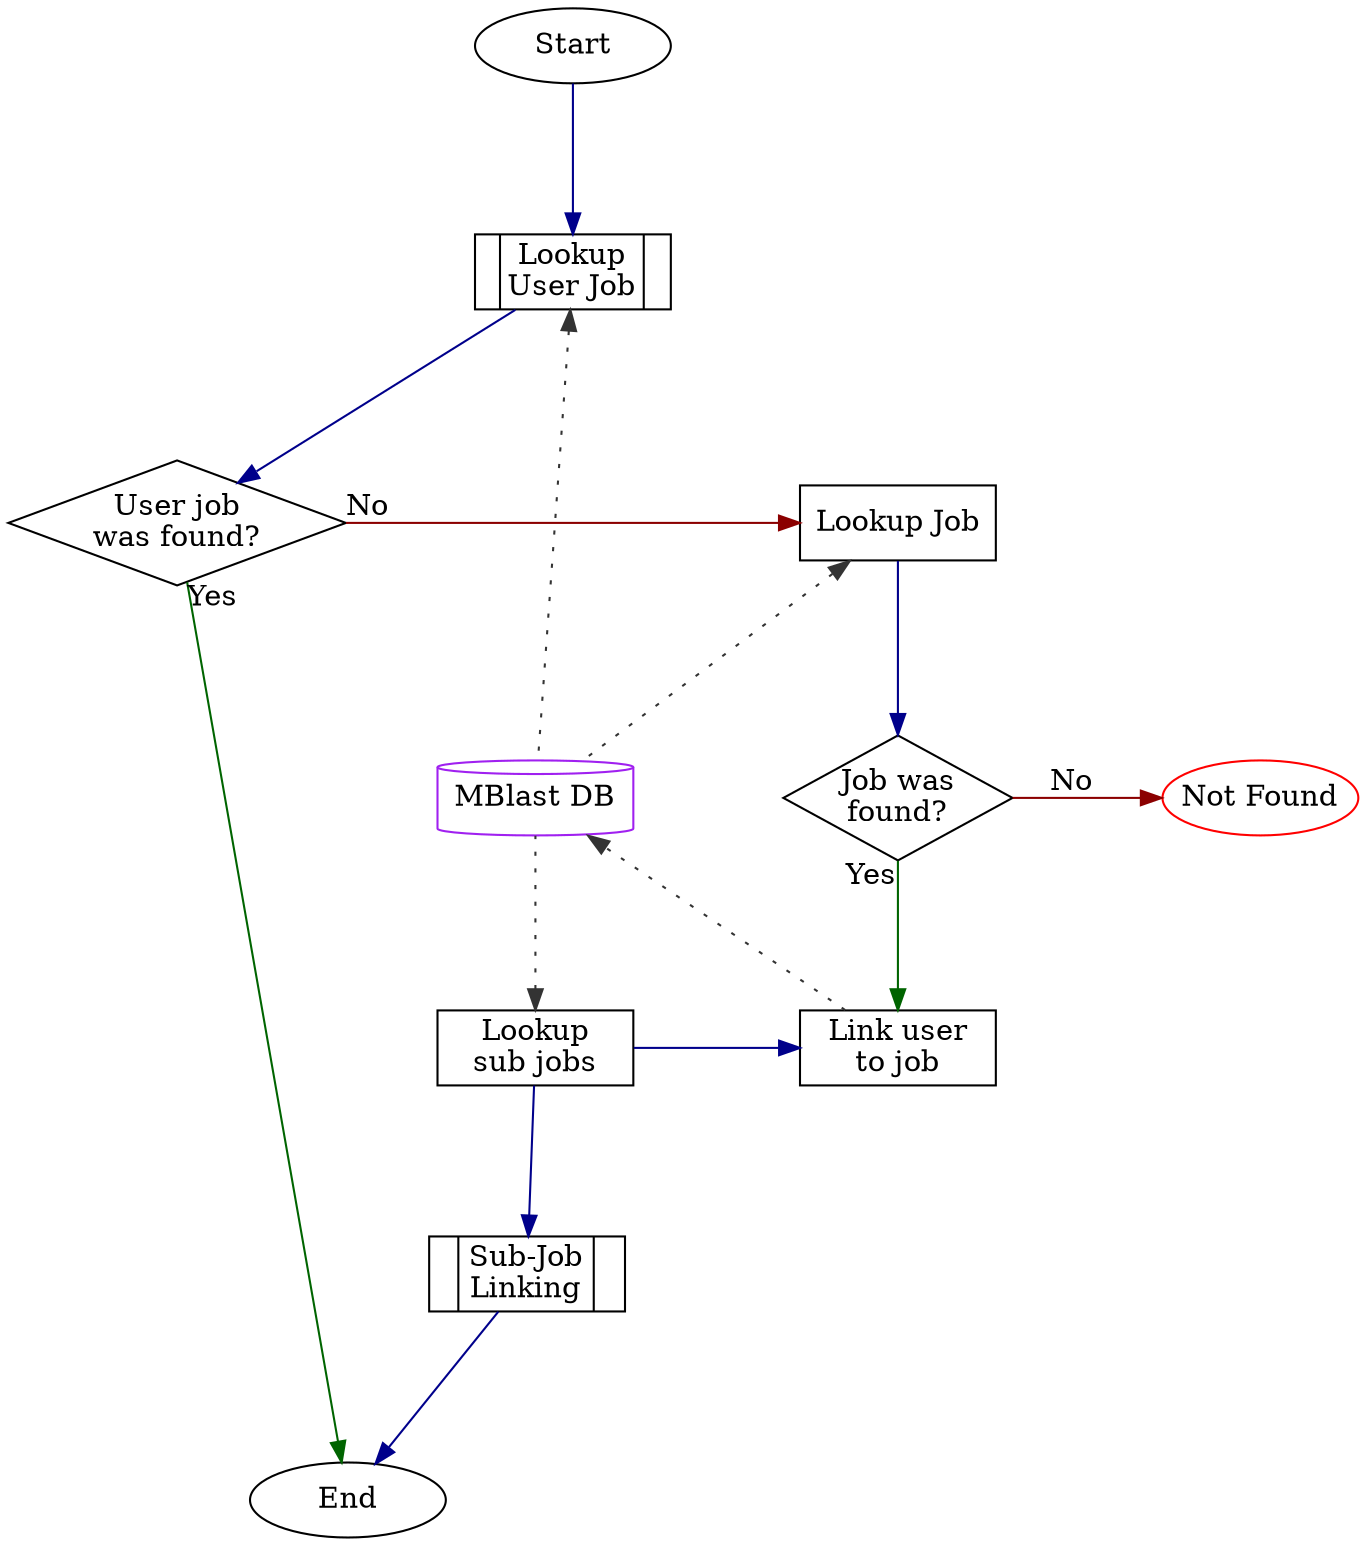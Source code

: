 digraph {
  graph [nodesep=1, ranksep=1]
  node  [margin=0, shape=rect, width=1.3]
  edge  [color=darkblue]


  //
  // Nodes
  //

  {
    node [shape=oval]
    Start
    End
    Error [label="Not Found", color=red]
  }

  {
    node [shape=cylinder, color=purple]

    DB [label="MBlast DB"]
  }

  LookupUserJob   [label="|Lookup\nUser Job|", shape=record]
  UserJobWasFound [label="User job\nwas found?", shape=diamond]
  LookupJob       [label="Lookup Job"]
  JobWasFound     [label="Job was\nfound?", shape=diamond]
  LookupSubJobs   [label="Lookup\nsub jobs"]
  LinkUserToJob   [label="Link user\nto job"]
  SubJobLinking   [label="|Sub-Job\nLinking|", shape=record]


  //
  // Edges
  //

  Start           -> LookupUserJob

  LookupUserJob   -> UserJobWasFound
  LookupUserJob   -> DB              [dir=back, style=dotted, color="#333333"]

  UserJobWasFound -> End             [taillabel="Yes", color=darkgreen]
  UserJobWasFound -> LookupJob       [taillabel="No", color=darkred]

  LookupJob       -> DB              [dir=back, style=dotted, color="#333333"]
  LookupJob       -> JobWasFound

  JobWasFound     -> LinkUserToJob   [taillabel="Yes", color=darkgreen]
  JobWasFound     -> Error           [taillabel="    No", color=darkred]

  LinkUserToJob   -> DB              [style=dotted, color="#333333", constraint=false]
  LookupSubJobs   -> LinkUserToJob

  LookupSubJobs   -> DB              [dir=back, style=dotted, color="#333333"]
  LookupSubJobs   -> SubJobLinking

  SubJobLinking   -> End


  //
  // Formatting
  //
  { graph [rank=same]; LookupJob; UserJobWasFound }
  { graph [rank=same]; DB; JobWasFound }
  { graph [rank=same]; LinkUserToJob; LookupSubJobs }
  { graph [rank=same]; JobWasFound; Error }

  {
    edge [style=invis]

    LookupUserJob -> LookupJob
    UserJobWasFound -> DB
    Error -> LinkUserToJob
  }
}